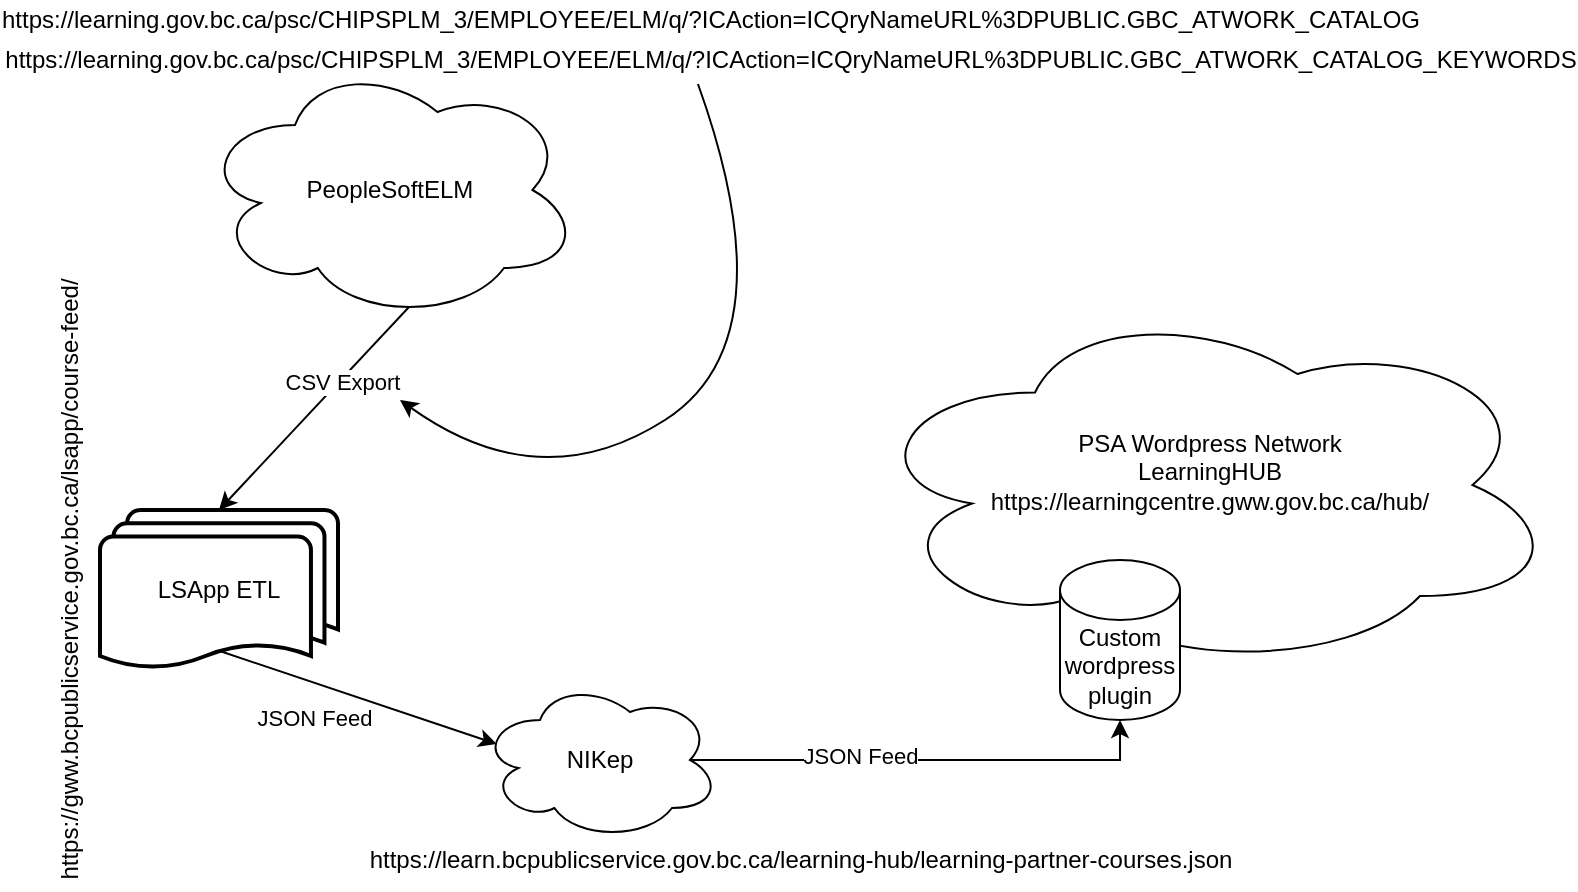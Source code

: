 <mxfile version="14.8.0" type="github">
  <diagram id="1HEpcO4DPhFORU9fRaos" name="Page-1">
    <mxGraphModel dx="1038" dy="536" grid="1" gridSize="10" guides="1" tooltips="1" connect="1" arrows="1" fold="1" page="1" pageScale="1" pageWidth="850" pageHeight="1100" math="0" shadow="0">
      <root>
        <mxCell id="0" />
        <mxCell id="1" parent="0" />
        <mxCell id="hevnwnW_VP5BSD5cbGkB-1" value="PeopleSoftELM" style="ellipse;shape=cloud;whiteSpace=wrap;html=1;" vertex="1" parent="1">
          <mxGeometry x="130" y="60" width="190" height="130" as="geometry" />
        </mxCell>
        <mxCell id="hevnwnW_VP5BSD5cbGkB-3" value="LSApp ETL" style="strokeWidth=2;html=1;shape=mxgraph.flowchart.multi-document;whiteSpace=wrap;" vertex="1" parent="1">
          <mxGeometry x="80" y="285" width="119" height="80" as="geometry" />
        </mxCell>
        <mxCell id="hevnwnW_VP5BSD5cbGkB-4" value="" style="endArrow=classic;html=1;exitX=0.55;exitY=0.95;exitDx=0;exitDy=0;exitPerimeter=0;entryX=0.5;entryY=0;entryDx=0;entryDy=0;entryPerimeter=0;" edge="1" parent="1" source="hevnwnW_VP5BSD5cbGkB-1" target="hevnwnW_VP5BSD5cbGkB-3">
          <mxGeometry width="50" height="50" relative="1" as="geometry">
            <mxPoint x="400" y="300" as="sourcePoint" />
            <mxPoint x="450" y="250" as="targetPoint" />
          </mxGeometry>
        </mxCell>
        <mxCell id="hevnwnW_VP5BSD5cbGkB-5" value="CSV Export" style="edgeLabel;html=1;align=center;verticalAlign=middle;resizable=0;points=[];" vertex="1" connectable="0" parent="hevnwnW_VP5BSD5cbGkB-4">
          <mxGeometry x="-0.27" y="1" relative="1" as="geometry">
            <mxPoint as="offset" />
          </mxGeometry>
        </mxCell>
        <mxCell id="hevnwnW_VP5BSD5cbGkB-14" style="edgeStyle=orthogonalEdgeStyle;rounded=0;orthogonalLoop=1;jettySize=auto;html=1;exitX=0.875;exitY=0.5;exitDx=0;exitDy=0;exitPerimeter=0;entryX=0.5;entryY=1;entryDx=0;entryDy=0;entryPerimeter=0;" edge="1" parent="1" source="hevnwnW_VP5BSD5cbGkB-6" target="hevnwnW_VP5BSD5cbGkB-10">
          <mxGeometry relative="1" as="geometry">
            <mxPoint x="590" y="400" as="targetPoint" />
          </mxGeometry>
        </mxCell>
        <mxCell id="hevnwnW_VP5BSD5cbGkB-16" value="JSON Feed" style="edgeLabel;html=1;align=center;verticalAlign=middle;resizable=0;points=[];" vertex="1" connectable="0" parent="hevnwnW_VP5BSD5cbGkB-14">
          <mxGeometry x="-0.281" y="2" relative="1" as="geometry">
            <mxPoint as="offset" />
          </mxGeometry>
        </mxCell>
        <mxCell id="hevnwnW_VP5BSD5cbGkB-6" value="NIKep" style="ellipse;shape=cloud;whiteSpace=wrap;html=1;" vertex="1" parent="1">
          <mxGeometry x="270" y="370" width="120" height="80" as="geometry" />
        </mxCell>
        <mxCell id="hevnwnW_VP5BSD5cbGkB-7" value="" style="endArrow=classic;html=1;exitX=0.5;exitY=0.88;exitDx=0;exitDy=0;exitPerimeter=0;entryX=0.07;entryY=0.4;entryDx=0;entryDy=0;entryPerimeter=0;" edge="1" parent="1" source="hevnwnW_VP5BSD5cbGkB-3" target="hevnwnW_VP5BSD5cbGkB-6">
          <mxGeometry width="50" height="50" relative="1" as="geometry">
            <mxPoint x="110" y="320" as="sourcePoint" />
            <mxPoint x="220" y="388" as="targetPoint" />
          </mxGeometry>
        </mxCell>
        <mxCell id="hevnwnW_VP5BSD5cbGkB-8" value="JSON Feed" style="edgeLabel;html=1;align=center;verticalAlign=middle;resizable=0;points=[];" vertex="1" connectable="0" parent="hevnwnW_VP5BSD5cbGkB-7">
          <mxGeometry x="-0.306" y="2" relative="1" as="geometry">
            <mxPoint x="-2" y="19" as="offset" />
          </mxGeometry>
        </mxCell>
        <mxCell id="hevnwnW_VP5BSD5cbGkB-9" value="&lt;div&gt;PSA Wordpress Network&lt;br&gt;&lt;/div&gt;&lt;div&gt;LearningHUB&lt;/div&gt;&lt;div&gt;https://learningcentre.gww.gov.bc.ca/hub/&lt;br&gt;&lt;/div&gt;&lt;div&gt;&lt;br&gt;&lt;/div&gt;" style="ellipse;shape=cloud;whiteSpace=wrap;html=1;" vertex="1" parent="1">
          <mxGeometry x="460" y="180" width="350" height="185" as="geometry" />
        </mxCell>
        <mxCell id="hevnwnW_VP5BSD5cbGkB-10" value="Custom wordpress plugin" style="shape=cylinder3;whiteSpace=wrap;html=1;boundedLbl=1;backgroundOutline=1;size=15;" vertex="1" parent="1">
          <mxGeometry x="560" y="310" width="60" height="80" as="geometry" />
        </mxCell>
        <mxCell id="hevnwnW_VP5BSD5cbGkB-17" value="https://learn.bcpublicservice.gov.bc.ca/learning-hub/learning-partner-courses.json" style="text;html=1;align=center;verticalAlign=middle;resizable=0;points=[];autosize=1;strokeColor=none;" vertex="1" parent="1">
          <mxGeometry x="210" y="450" width="440" height="20" as="geometry" />
        </mxCell>
        <mxCell id="hevnwnW_VP5BSD5cbGkB-18" value="https://gww.bcpublicservice.gov.bc.ca/lsapp/course-feed/" style="text;html=1;align=center;verticalAlign=middle;resizable=0;points=[];autosize=1;strokeColor=none;rotation=-90;" vertex="1" parent="1">
          <mxGeometry x="-90" y="310" width="310" height="20" as="geometry" />
        </mxCell>
        <mxCell id="hevnwnW_VP5BSD5cbGkB-19" value="https://learning.gov.bc.ca/psc/CHIPSPLM_3/EMPLOYEE/ELM/q/?ICAction=ICQryNameURL%3DPUBLIC.GBC_ATWORK_CATALOG" style="text;html=1;align=center;verticalAlign=middle;resizable=0;points=[];autosize=1;strokeColor=none;" vertex="1" parent="1">
          <mxGeometry x="35" y="30" width="700" height="20" as="geometry" />
        </mxCell>
        <mxCell id="hevnwnW_VP5BSD5cbGkB-20" value="https://learning.gov.bc.ca/psc/CHIPSPLM_3/EMPLOYEE/ELM/q/?ICAction=ICQryNameURL%3DPUBLIC.GBC_ATWORK_CATALOG_KEYWORDS" style="text;html=1;align=center;verticalAlign=middle;resizable=0;points=[];autosize=1;strokeColor=none;" vertex="1" parent="1">
          <mxGeometry x="35" y="50" width="780" height="20" as="geometry" />
        </mxCell>
        <mxCell id="hevnwnW_VP5BSD5cbGkB-21" value="" style="curved=1;endArrow=classic;html=1;exitX=0.441;exitY=1.1;exitDx=0;exitDy=0;exitPerimeter=0;" edge="1" parent="1" source="hevnwnW_VP5BSD5cbGkB-20">
          <mxGeometry width="50" height="50" relative="1" as="geometry">
            <mxPoint x="400" y="300" as="sourcePoint" />
            <mxPoint x="230" y="230" as="targetPoint" />
            <Array as="points">
              <mxPoint x="425" y="200" />
              <mxPoint x="300" y="280" />
            </Array>
          </mxGeometry>
        </mxCell>
      </root>
    </mxGraphModel>
  </diagram>
</mxfile>
